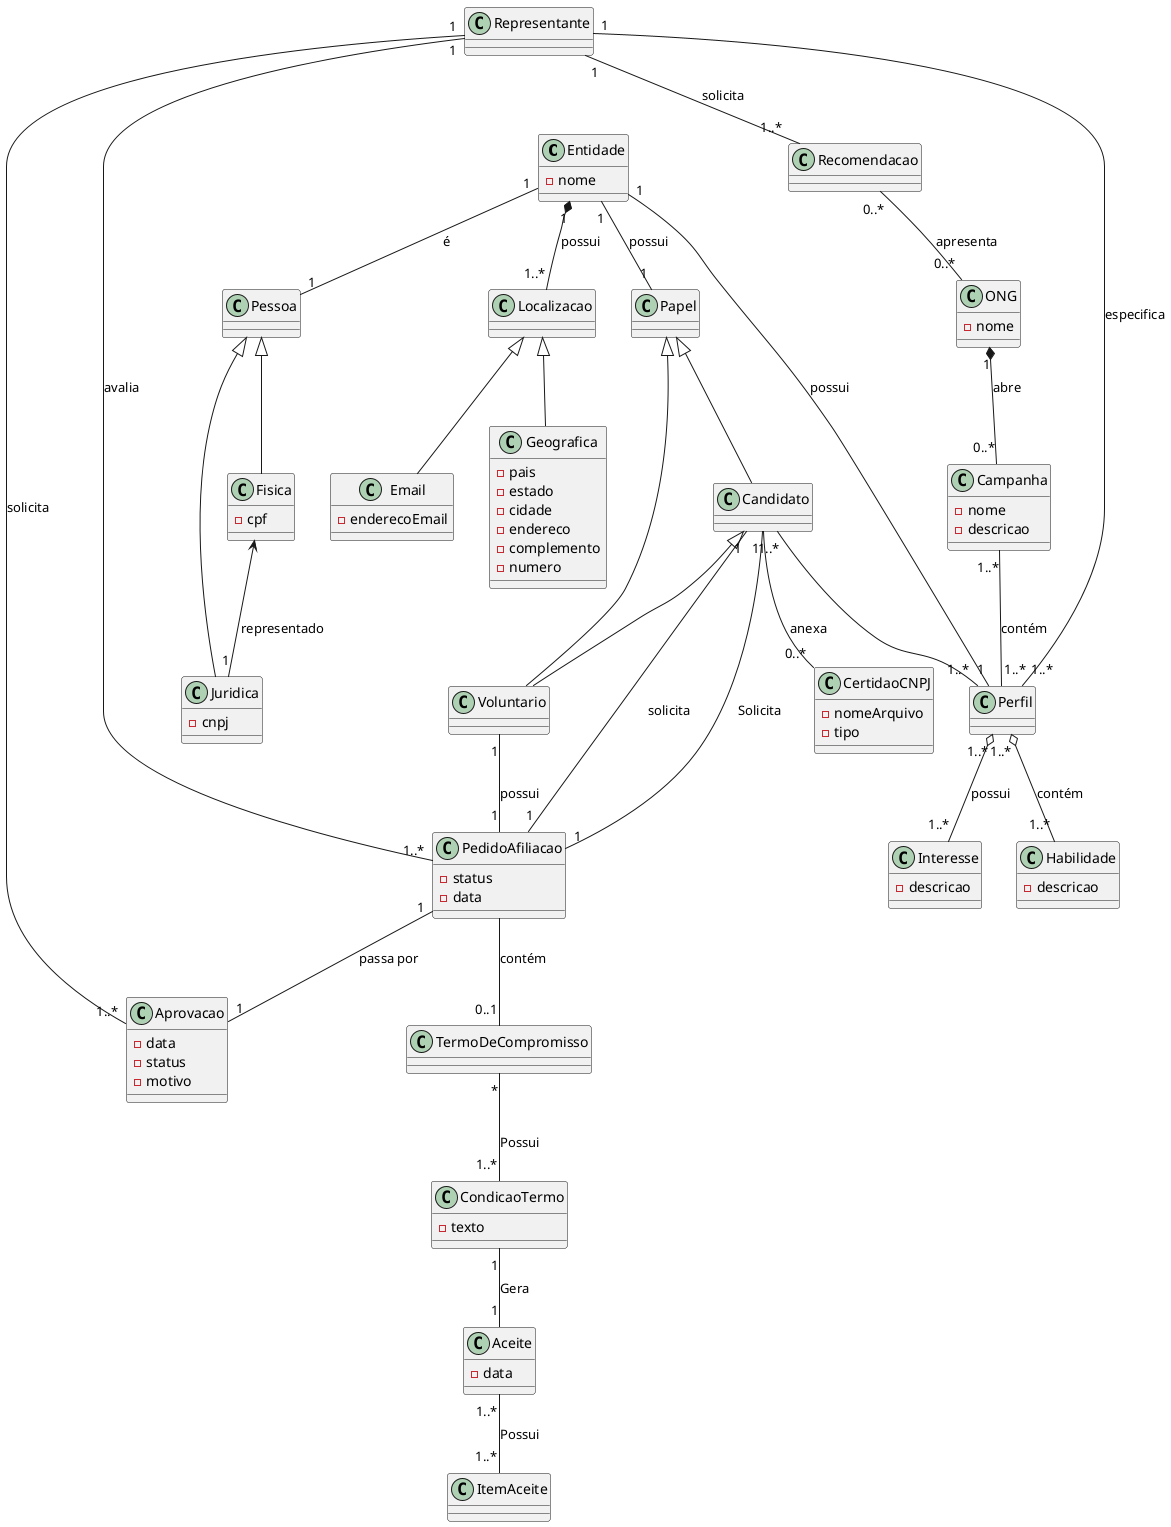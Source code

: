 @startuml

class Entidade {
  -nome
}

class Papel 

class Pessoa

class Fisica extends Pessoa {
  -cpf
}

class Juridica extends Pessoa{
  -cnpj
}

class Candidato extends Papel{
}

class ONG { 
    -nome
}

class Voluntario extends Papel, Candidato {

}

class Campanha {
    -nome
    -descricao
}


class Perfil {

}

class Habilidade {
    -descricao
}

class Interesse {
    -descricao
}

class Representante {
    
}

class Email extends Localizacao{
    -enderecoEmail
}

class Localizacao {

}

class Geografica extends Localizacao{
    -pais
    -estado
    -cidade
    -endereco
    -complemento
    -numero
}

class Recomendacao {

}

class Aprovacao {
    -data
    -status
    -motivo
}

class CertidaoCNPJ {
    -nomeArquivo
    -tipo
}

class "TermoDeCompromisso" as Termo{
}

class CondicaoTermo{
    -texto
}

class Aceite {
 -data
}

class ItemAceite {
 
}

class PedidoAfiliacao {
    -status
    -data
}

Perfil "1..*" o-- "1..*" Habilidade: contém
Perfil "1..*" o-- "1..*" Interesse: possui

Entidade "1" -- "1" Papel: possui
Entidade "1" -- "1" Pessoa: é

Fisica <-- "1" Juridica: representado

Candidato "1" -- "1" PedidoAfiliacao: solicita
Candidato "1" -- "0..*" CertidaoCNPJ: anexa
Candidato "1..*" -- "1..*" Perfil
Candidato -- "1" PedidoAfiliacao: Solicita


Entidade "1" -- "1" Perfil: possui
Entidade "1" *-- "1..*" Localizacao: possui

ONG "1" *-- "0..*" Campanha: abre
Campanha "1..*" -- "1..*" Perfil: contém

Representante "1" -- "1..*" PedidoAfiliacao: avalia
Representante "1" -- "1..*" Aprovacao: solicita
Representante "1" -- "1..*" Perfil: especifica
Representante "1" -- "1..*" Recomendacao: solicita

Recomendacao "0..*" -- "0..*" ONG: apresenta

PedidoAfiliacao "1" -- "1" Aprovacao : "passa por"

Voluntario "1" -- "1" PedidoAfiliacao: "possui"


PedidoAfiliacao -- "0..1" Termo: contém

Termo "*" -- "1..*" CondicaoTermo: Possui

CondicaoTermo "1" -- "1" Aceite: Gera

Aceite "1..*" -- "1..*" ItemAceite: Possui


@enduml